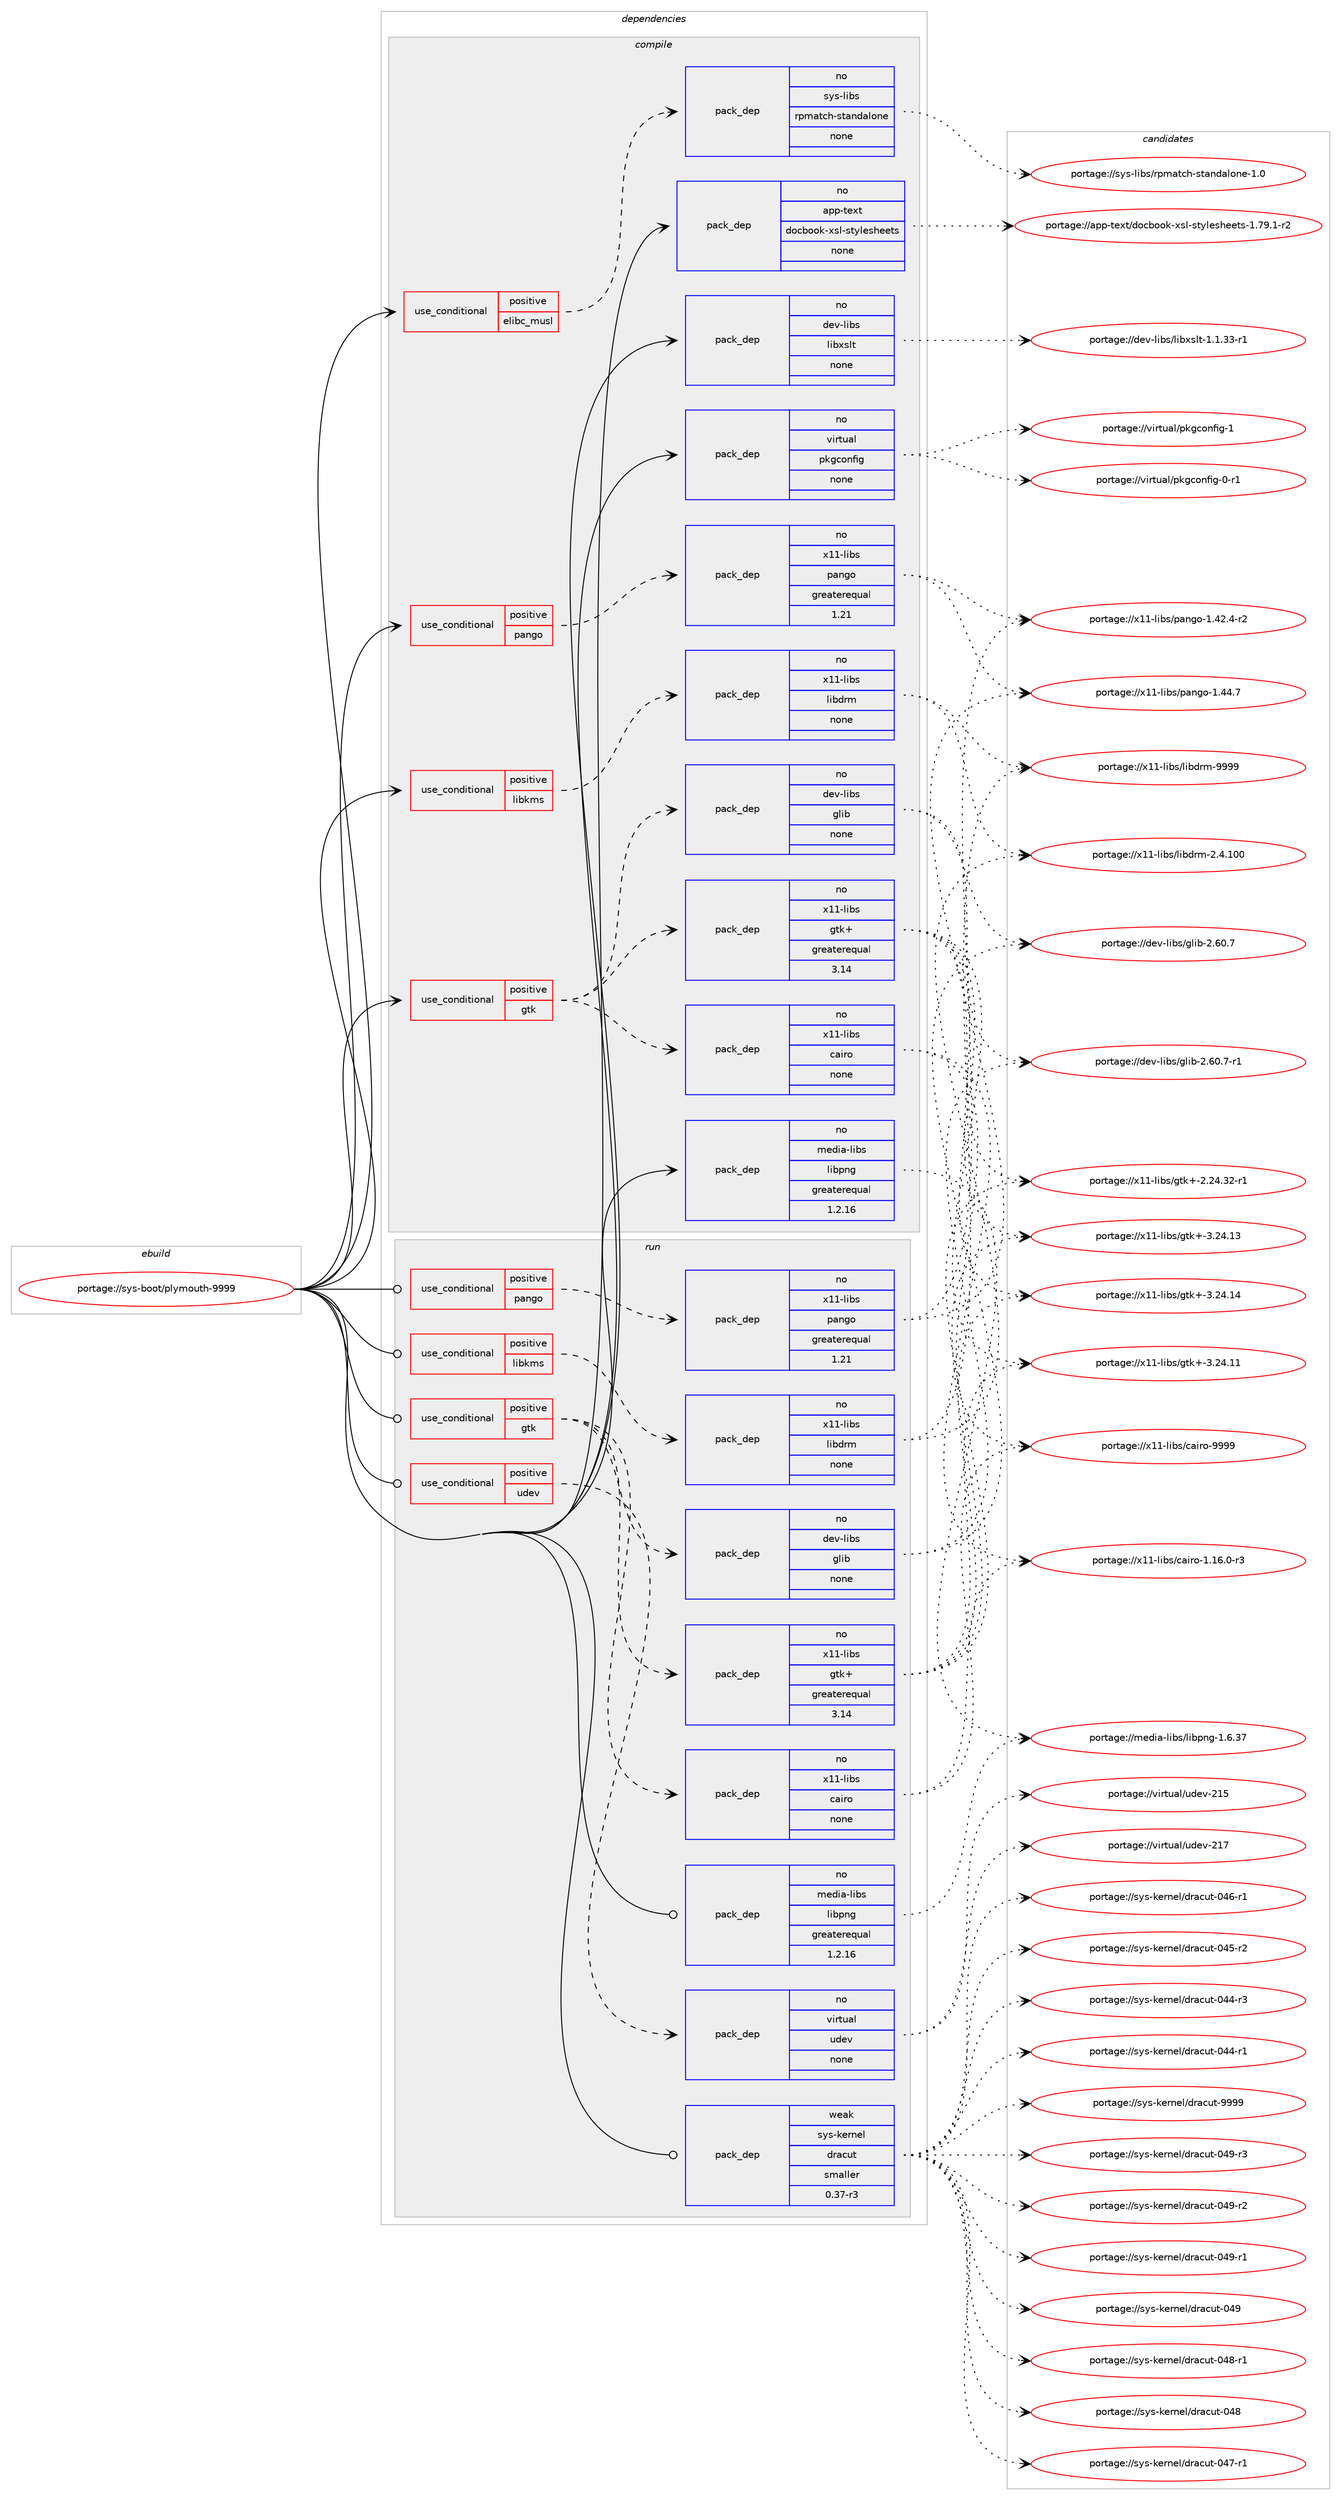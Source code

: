 digraph prolog {

# *************
# Graph options
# *************

newrank=true;
concentrate=true;
compound=true;
graph [rankdir=LR,fontname=Helvetica,fontsize=10,ranksep=1.5];#, ranksep=2.5, nodesep=0.2];
edge  [arrowhead=vee];
node  [fontname=Helvetica,fontsize=10];

# **********
# The ebuild
# **********

subgraph cluster_leftcol {
color=gray;
rank=same;
label=<<i>ebuild</i>>;
id [label="portage://sys-boot/plymouth-9999", color=red, width=4, href="../sys-boot/plymouth-9999.svg"];
}

# ****************
# The dependencies
# ****************

subgraph cluster_midcol {
color=gray;
label=<<i>dependencies</i>>;
subgraph cluster_compile {
fillcolor="#eeeeee";
style=filled;
label=<<i>compile</i>>;
subgraph cond11331 {
dependency55204 [label=<<TABLE BORDER="0" CELLBORDER="1" CELLSPACING="0" CELLPADDING="4"><TR><TD ROWSPAN="3" CELLPADDING="10">use_conditional</TD></TR><TR><TD>positive</TD></TR><TR><TD>elibc_musl</TD></TR></TABLE>>, shape=none, color=red];
subgraph pack42688 {
dependency55205 [label=<<TABLE BORDER="0" CELLBORDER="1" CELLSPACING="0" CELLPADDING="4" WIDTH="220"><TR><TD ROWSPAN="6" CELLPADDING="30">pack_dep</TD></TR><TR><TD WIDTH="110">no</TD></TR><TR><TD>sys-libs</TD></TR><TR><TD>rpmatch-standalone</TD></TR><TR><TD>none</TD></TR><TR><TD></TD></TR></TABLE>>, shape=none, color=blue];
}
dependency55204:e -> dependency55205:w [weight=20,style="dashed",arrowhead="vee"];
}
id:e -> dependency55204:w [weight=20,style="solid",arrowhead="vee"];
subgraph cond11332 {
dependency55206 [label=<<TABLE BORDER="0" CELLBORDER="1" CELLSPACING="0" CELLPADDING="4"><TR><TD ROWSPAN="3" CELLPADDING="10">use_conditional</TD></TR><TR><TD>positive</TD></TR><TR><TD>gtk</TD></TR></TABLE>>, shape=none, color=red];
subgraph pack42689 {
dependency55207 [label=<<TABLE BORDER="0" CELLBORDER="1" CELLSPACING="0" CELLPADDING="4" WIDTH="220"><TR><TD ROWSPAN="6" CELLPADDING="30">pack_dep</TD></TR><TR><TD WIDTH="110">no</TD></TR><TR><TD>dev-libs</TD></TR><TR><TD>glib</TD></TR><TR><TD>none</TD></TR><TR><TD></TD></TR></TABLE>>, shape=none, color=blue];
}
dependency55206:e -> dependency55207:w [weight=20,style="dashed",arrowhead="vee"];
subgraph pack42690 {
dependency55208 [label=<<TABLE BORDER="0" CELLBORDER="1" CELLSPACING="0" CELLPADDING="4" WIDTH="220"><TR><TD ROWSPAN="6" CELLPADDING="30">pack_dep</TD></TR><TR><TD WIDTH="110">no</TD></TR><TR><TD>x11-libs</TD></TR><TR><TD>gtk+</TD></TR><TR><TD>greaterequal</TD></TR><TR><TD>3.14</TD></TR></TABLE>>, shape=none, color=blue];
}
dependency55206:e -> dependency55208:w [weight=20,style="dashed",arrowhead="vee"];
subgraph pack42691 {
dependency55209 [label=<<TABLE BORDER="0" CELLBORDER="1" CELLSPACING="0" CELLPADDING="4" WIDTH="220"><TR><TD ROWSPAN="6" CELLPADDING="30">pack_dep</TD></TR><TR><TD WIDTH="110">no</TD></TR><TR><TD>x11-libs</TD></TR><TR><TD>cairo</TD></TR><TR><TD>none</TD></TR><TR><TD></TD></TR></TABLE>>, shape=none, color=blue];
}
dependency55206:e -> dependency55209:w [weight=20,style="dashed",arrowhead="vee"];
}
id:e -> dependency55206:w [weight=20,style="solid",arrowhead="vee"];
subgraph cond11333 {
dependency55210 [label=<<TABLE BORDER="0" CELLBORDER="1" CELLSPACING="0" CELLPADDING="4"><TR><TD ROWSPAN="3" CELLPADDING="10">use_conditional</TD></TR><TR><TD>positive</TD></TR><TR><TD>libkms</TD></TR></TABLE>>, shape=none, color=red];
subgraph pack42692 {
dependency55211 [label=<<TABLE BORDER="0" CELLBORDER="1" CELLSPACING="0" CELLPADDING="4" WIDTH="220"><TR><TD ROWSPAN="6" CELLPADDING="30">pack_dep</TD></TR><TR><TD WIDTH="110">no</TD></TR><TR><TD>x11-libs</TD></TR><TR><TD>libdrm</TD></TR><TR><TD>none</TD></TR><TR><TD></TD></TR></TABLE>>, shape=none, color=blue];
}
dependency55210:e -> dependency55211:w [weight=20,style="dashed",arrowhead="vee"];
}
id:e -> dependency55210:w [weight=20,style="solid",arrowhead="vee"];
subgraph cond11334 {
dependency55212 [label=<<TABLE BORDER="0" CELLBORDER="1" CELLSPACING="0" CELLPADDING="4"><TR><TD ROWSPAN="3" CELLPADDING="10">use_conditional</TD></TR><TR><TD>positive</TD></TR><TR><TD>pango</TD></TR></TABLE>>, shape=none, color=red];
subgraph pack42693 {
dependency55213 [label=<<TABLE BORDER="0" CELLBORDER="1" CELLSPACING="0" CELLPADDING="4" WIDTH="220"><TR><TD ROWSPAN="6" CELLPADDING="30">pack_dep</TD></TR><TR><TD WIDTH="110">no</TD></TR><TR><TD>x11-libs</TD></TR><TR><TD>pango</TD></TR><TR><TD>greaterequal</TD></TR><TR><TD>1.21</TD></TR></TABLE>>, shape=none, color=blue];
}
dependency55212:e -> dependency55213:w [weight=20,style="dashed",arrowhead="vee"];
}
id:e -> dependency55212:w [weight=20,style="solid",arrowhead="vee"];
subgraph pack42694 {
dependency55214 [label=<<TABLE BORDER="0" CELLBORDER="1" CELLSPACING="0" CELLPADDING="4" WIDTH="220"><TR><TD ROWSPAN="6" CELLPADDING="30">pack_dep</TD></TR><TR><TD WIDTH="110">no</TD></TR><TR><TD>app-text</TD></TR><TR><TD>docbook-xsl-stylesheets</TD></TR><TR><TD>none</TD></TR><TR><TD></TD></TR></TABLE>>, shape=none, color=blue];
}
id:e -> dependency55214:w [weight=20,style="solid",arrowhead="vee"];
subgraph pack42695 {
dependency55215 [label=<<TABLE BORDER="0" CELLBORDER="1" CELLSPACING="0" CELLPADDING="4" WIDTH="220"><TR><TD ROWSPAN="6" CELLPADDING="30">pack_dep</TD></TR><TR><TD WIDTH="110">no</TD></TR><TR><TD>dev-libs</TD></TR><TR><TD>libxslt</TD></TR><TR><TD>none</TD></TR><TR><TD></TD></TR></TABLE>>, shape=none, color=blue];
}
id:e -> dependency55215:w [weight=20,style="solid",arrowhead="vee"];
subgraph pack42696 {
dependency55216 [label=<<TABLE BORDER="0" CELLBORDER="1" CELLSPACING="0" CELLPADDING="4" WIDTH="220"><TR><TD ROWSPAN="6" CELLPADDING="30">pack_dep</TD></TR><TR><TD WIDTH="110">no</TD></TR><TR><TD>media-libs</TD></TR><TR><TD>libpng</TD></TR><TR><TD>greaterequal</TD></TR><TR><TD>1.2.16</TD></TR></TABLE>>, shape=none, color=blue];
}
id:e -> dependency55216:w [weight=20,style="solid",arrowhead="vee"];
subgraph pack42697 {
dependency55217 [label=<<TABLE BORDER="0" CELLBORDER="1" CELLSPACING="0" CELLPADDING="4" WIDTH="220"><TR><TD ROWSPAN="6" CELLPADDING="30">pack_dep</TD></TR><TR><TD WIDTH="110">no</TD></TR><TR><TD>virtual</TD></TR><TR><TD>pkgconfig</TD></TR><TR><TD>none</TD></TR><TR><TD></TD></TR></TABLE>>, shape=none, color=blue];
}
id:e -> dependency55217:w [weight=20,style="solid",arrowhead="vee"];
}
subgraph cluster_compileandrun {
fillcolor="#eeeeee";
style=filled;
label=<<i>compile and run</i>>;
}
subgraph cluster_run {
fillcolor="#eeeeee";
style=filled;
label=<<i>run</i>>;
subgraph cond11335 {
dependency55218 [label=<<TABLE BORDER="0" CELLBORDER="1" CELLSPACING="0" CELLPADDING="4"><TR><TD ROWSPAN="3" CELLPADDING="10">use_conditional</TD></TR><TR><TD>positive</TD></TR><TR><TD>gtk</TD></TR></TABLE>>, shape=none, color=red];
subgraph pack42698 {
dependency55219 [label=<<TABLE BORDER="0" CELLBORDER="1" CELLSPACING="0" CELLPADDING="4" WIDTH="220"><TR><TD ROWSPAN="6" CELLPADDING="30">pack_dep</TD></TR><TR><TD WIDTH="110">no</TD></TR><TR><TD>dev-libs</TD></TR><TR><TD>glib</TD></TR><TR><TD>none</TD></TR><TR><TD></TD></TR></TABLE>>, shape=none, color=blue];
}
dependency55218:e -> dependency55219:w [weight=20,style="dashed",arrowhead="vee"];
subgraph pack42699 {
dependency55220 [label=<<TABLE BORDER="0" CELLBORDER="1" CELLSPACING="0" CELLPADDING="4" WIDTH="220"><TR><TD ROWSPAN="6" CELLPADDING="30">pack_dep</TD></TR><TR><TD WIDTH="110">no</TD></TR><TR><TD>x11-libs</TD></TR><TR><TD>gtk+</TD></TR><TR><TD>greaterequal</TD></TR><TR><TD>3.14</TD></TR></TABLE>>, shape=none, color=blue];
}
dependency55218:e -> dependency55220:w [weight=20,style="dashed",arrowhead="vee"];
subgraph pack42700 {
dependency55221 [label=<<TABLE BORDER="0" CELLBORDER="1" CELLSPACING="0" CELLPADDING="4" WIDTH="220"><TR><TD ROWSPAN="6" CELLPADDING="30">pack_dep</TD></TR><TR><TD WIDTH="110">no</TD></TR><TR><TD>x11-libs</TD></TR><TR><TD>cairo</TD></TR><TR><TD>none</TD></TR><TR><TD></TD></TR></TABLE>>, shape=none, color=blue];
}
dependency55218:e -> dependency55221:w [weight=20,style="dashed",arrowhead="vee"];
}
id:e -> dependency55218:w [weight=20,style="solid",arrowhead="odot"];
subgraph cond11336 {
dependency55222 [label=<<TABLE BORDER="0" CELLBORDER="1" CELLSPACING="0" CELLPADDING="4"><TR><TD ROWSPAN="3" CELLPADDING="10">use_conditional</TD></TR><TR><TD>positive</TD></TR><TR><TD>libkms</TD></TR></TABLE>>, shape=none, color=red];
subgraph pack42701 {
dependency55223 [label=<<TABLE BORDER="0" CELLBORDER="1" CELLSPACING="0" CELLPADDING="4" WIDTH="220"><TR><TD ROWSPAN="6" CELLPADDING="30">pack_dep</TD></TR><TR><TD WIDTH="110">no</TD></TR><TR><TD>x11-libs</TD></TR><TR><TD>libdrm</TD></TR><TR><TD>none</TD></TR><TR><TD></TD></TR></TABLE>>, shape=none, color=blue];
}
dependency55222:e -> dependency55223:w [weight=20,style="dashed",arrowhead="vee"];
}
id:e -> dependency55222:w [weight=20,style="solid",arrowhead="odot"];
subgraph cond11337 {
dependency55224 [label=<<TABLE BORDER="0" CELLBORDER="1" CELLSPACING="0" CELLPADDING="4"><TR><TD ROWSPAN="3" CELLPADDING="10">use_conditional</TD></TR><TR><TD>positive</TD></TR><TR><TD>pango</TD></TR></TABLE>>, shape=none, color=red];
subgraph pack42702 {
dependency55225 [label=<<TABLE BORDER="0" CELLBORDER="1" CELLSPACING="0" CELLPADDING="4" WIDTH="220"><TR><TD ROWSPAN="6" CELLPADDING="30">pack_dep</TD></TR><TR><TD WIDTH="110">no</TD></TR><TR><TD>x11-libs</TD></TR><TR><TD>pango</TD></TR><TR><TD>greaterequal</TD></TR><TR><TD>1.21</TD></TR></TABLE>>, shape=none, color=blue];
}
dependency55224:e -> dependency55225:w [weight=20,style="dashed",arrowhead="vee"];
}
id:e -> dependency55224:w [weight=20,style="solid",arrowhead="odot"];
subgraph cond11338 {
dependency55226 [label=<<TABLE BORDER="0" CELLBORDER="1" CELLSPACING="0" CELLPADDING="4"><TR><TD ROWSPAN="3" CELLPADDING="10">use_conditional</TD></TR><TR><TD>positive</TD></TR><TR><TD>udev</TD></TR></TABLE>>, shape=none, color=red];
subgraph pack42703 {
dependency55227 [label=<<TABLE BORDER="0" CELLBORDER="1" CELLSPACING="0" CELLPADDING="4" WIDTH="220"><TR><TD ROWSPAN="6" CELLPADDING="30">pack_dep</TD></TR><TR><TD WIDTH="110">no</TD></TR><TR><TD>virtual</TD></TR><TR><TD>udev</TD></TR><TR><TD>none</TD></TR><TR><TD></TD></TR></TABLE>>, shape=none, color=blue];
}
dependency55226:e -> dependency55227:w [weight=20,style="dashed",arrowhead="vee"];
}
id:e -> dependency55226:w [weight=20,style="solid",arrowhead="odot"];
subgraph pack42704 {
dependency55228 [label=<<TABLE BORDER="0" CELLBORDER="1" CELLSPACING="0" CELLPADDING="4" WIDTH="220"><TR><TD ROWSPAN="6" CELLPADDING="30">pack_dep</TD></TR><TR><TD WIDTH="110">no</TD></TR><TR><TD>media-libs</TD></TR><TR><TD>libpng</TD></TR><TR><TD>greaterequal</TD></TR><TR><TD>1.2.16</TD></TR></TABLE>>, shape=none, color=blue];
}
id:e -> dependency55228:w [weight=20,style="solid",arrowhead="odot"];
subgraph pack42705 {
dependency55229 [label=<<TABLE BORDER="0" CELLBORDER="1" CELLSPACING="0" CELLPADDING="4" WIDTH="220"><TR><TD ROWSPAN="6" CELLPADDING="30">pack_dep</TD></TR><TR><TD WIDTH="110">weak</TD></TR><TR><TD>sys-kernel</TD></TR><TR><TD>dracut</TD></TR><TR><TD>smaller</TD></TR><TR><TD>0.37-r3</TD></TR></TABLE>>, shape=none, color=blue];
}
id:e -> dependency55229:w [weight=20,style="solid",arrowhead="odot"];
}
}

# **************
# The candidates
# **************

subgraph cluster_choices {
rank=same;
color=gray;
label=<<i>candidates</i>>;

subgraph choice42688 {
color=black;
nodesep=1;
choice115121115451081059811547114112109971169910445115116971101009710811111010145494648 [label="portage://sys-libs/rpmatch-standalone-1.0", color=red, width=4,href="../sys-libs/rpmatch-standalone-1.0.svg"];
dependency55205:e -> choice115121115451081059811547114112109971169910445115116971101009710811111010145494648:w [style=dotted,weight="100"];
}
subgraph choice42689 {
color=black;
nodesep=1;
choice10010111845108105981154710310810598455046544846554511449 [label="portage://dev-libs/glib-2.60.7-r1", color=red, width=4,href="../dev-libs/glib-2.60.7-r1.svg"];
choice1001011184510810598115471031081059845504654484655 [label="portage://dev-libs/glib-2.60.7", color=red, width=4,href="../dev-libs/glib-2.60.7.svg"];
dependency55207:e -> choice10010111845108105981154710310810598455046544846554511449:w [style=dotted,weight="100"];
dependency55207:e -> choice1001011184510810598115471031081059845504654484655:w [style=dotted,weight="100"];
}
subgraph choice42690 {
color=black;
nodesep=1;
choice1204949451081059811547103116107434551465052464952 [label="portage://x11-libs/gtk+-3.24.14", color=red, width=4,href="../x11-libs/gtk+-3.24.14.svg"];
choice1204949451081059811547103116107434551465052464951 [label="portage://x11-libs/gtk+-3.24.13", color=red, width=4,href="../x11-libs/gtk+-3.24.13.svg"];
choice1204949451081059811547103116107434551465052464949 [label="portage://x11-libs/gtk+-3.24.11", color=red, width=4,href="../x11-libs/gtk+-3.24.11.svg"];
choice12049494510810598115471031161074345504650524651504511449 [label="portage://x11-libs/gtk+-2.24.32-r1", color=red, width=4,href="../x11-libs/gtk+-2.24.32-r1.svg"];
dependency55208:e -> choice1204949451081059811547103116107434551465052464952:w [style=dotted,weight="100"];
dependency55208:e -> choice1204949451081059811547103116107434551465052464951:w [style=dotted,weight="100"];
dependency55208:e -> choice1204949451081059811547103116107434551465052464949:w [style=dotted,weight="100"];
dependency55208:e -> choice12049494510810598115471031161074345504650524651504511449:w [style=dotted,weight="100"];
}
subgraph choice42691 {
color=black;
nodesep=1;
choice120494945108105981154799971051141114557575757 [label="portage://x11-libs/cairo-9999", color=red, width=4,href="../x11-libs/cairo-9999.svg"];
choice12049494510810598115479997105114111454946495446484511451 [label="portage://x11-libs/cairo-1.16.0-r3", color=red, width=4,href="../x11-libs/cairo-1.16.0-r3.svg"];
dependency55209:e -> choice120494945108105981154799971051141114557575757:w [style=dotted,weight="100"];
dependency55209:e -> choice12049494510810598115479997105114111454946495446484511451:w [style=dotted,weight="100"];
}
subgraph choice42692 {
color=black;
nodesep=1;
choice1204949451081059811547108105981001141094557575757 [label="portage://x11-libs/libdrm-9999", color=red, width=4,href="../x11-libs/libdrm-9999.svg"];
choice1204949451081059811547108105981001141094550465246494848 [label="portage://x11-libs/libdrm-2.4.100", color=red, width=4,href="../x11-libs/libdrm-2.4.100.svg"];
dependency55211:e -> choice1204949451081059811547108105981001141094557575757:w [style=dotted,weight="100"];
dependency55211:e -> choice1204949451081059811547108105981001141094550465246494848:w [style=dotted,weight="100"];
}
subgraph choice42693 {
color=black;
nodesep=1;
choice12049494510810598115471129711010311145494652524655 [label="portage://x11-libs/pango-1.44.7", color=red, width=4,href="../x11-libs/pango-1.44.7.svg"];
choice120494945108105981154711297110103111454946525046524511450 [label="portage://x11-libs/pango-1.42.4-r2", color=red, width=4,href="../x11-libs/pango-1.42.4-r2.svg"];
dependency55213:e -> choice12049494510810598115471129711010311145494652524655:w [style=dotted,weight="100"];
dependency55213:e -> choice120494945108105981154711297110103111454946525046524511450:w [style=dotted,weight="100"];
}
subgraph choice42694 {
color=black;
nodesep=1;
choice97112112451161011201164710011199981111111074512011510845115116121108101115104101101116115454946555746494511450 [label="portage://app-text/docbook-xsl-stylesheets-1.79.1-r2", color=red, width=4,href="../app-text/docbook-xsl-stylesheets-1.79.1-r2.svg"];
dependency55214:e -> choice97112112451161011201164710011199981111111074512011510845115116121108101115104101101116115454946555746494511450:w [style=dotted,weight="100"];
}
subgraph choice42695 {
color=black;
nodesep=1;
choice10010111845108105981154710810598120115108116454946494651514511449 [label="portage://dev-libs/libxslt-1.1.33-r1", color=red, width=4,href="../dev-libs/libxslt-1.1.33-r1.svg"];
dependency55215:e -> choice10010111845108105981154710810598120115108116454946494651514511449:w [style=dotted,weight="100"];
}
subgraph choice42696 {
color=black;
nodesep=1;
choice109101100105974510810598115471081059811211010345494654465155 [label="portage://media-libs/libpng-1.6.37", color=red, width=4,href="../media-libs/libpng-1.6.37.svg"];
dependency55216:e -> choice109101100105974510810598115471081059811211010345494654465155:w [style=dotted,weight="100"];
}
subgraph choice42697 {
color=black;
nodesep=1;
choice1181051141161179710847112107103991111101021051034549 [label="portage://virtual/pkgconfig-1", color=red, width=4,href="../virtual/pkgconfig-1.svg"];
choice11810511411611797108471121071039911111010210510345484511449 [label="portage://virtual/pkgconfig-0-r1", color=red, width=4,href="../virtual/pkgconfig-0-r1.svg"];
dependency55217:e -> choice1181051141161179710847112107103991111101021051034549:w [style=dotted,weight="100"];
dependency55217:e -> choice11810511411611797108471121071039911111010210510345484511449:w [style=dotted,weight="100"];
}
subgraph choice42698 {
color=black;
nodesep=1;
choice10010111845108105981154710310810598455046544846554511449 [label="portage://dev-libs/glib-2.60.7-r1", color=red, width=4,href="../dev-libs/glib-2.60.7-r1.svg"];
choice1001011184510810598115471031081059845504654484655 [label="portage://dev-libs/glib-2.60.7", color=red, width=4,href="../dev-libs/glib-2.60.7.svg"];
dependency55219:e -> choice10010111845108105981154710310810598455046544846554511449:w [style=dotted,weight="100"];
dependency55219:e -> choice1001011184510810598115471031081059845504654484655:w [style=dotted,weight="100"];
}
subgraph choice42699 {
color=black;
nodesep=1;
choice1204949451081059811547103116107434551465052464952 [label="portage://x11-libs/gtk+-3.24.14", color=red, width=4,href="../x11-libs/gtk+-3.24.14.svg"];
choice1204949451081059811547103116107434551465052464951 [label="portage://x11-libs/gtk+-3.24.13", color=red, width=4,href="../x11-libs/gtk+-3.24.13.svg"];
choice1204949451081059811547103116107434551465052464949 [label="portage://x11-libs/gtk+-3.24.11", color=red, width=4,href="../x11-libs/gtk+-3.24.11.svg"];
choice12049494510810598115471031161074345504650524651504511449 [label="portage://x11-libs/gtk+-2.24.32-r1", color=red, width=4,href="../x11-libs/gtk+-2.24.32-r1.svg"];
dependency55220:e -> choice1204949451081059811547103116107434551465052464952:w [style=dotted,weight="100"];
dependency55220:e -> choice1204949451081059811547103116107434551465052464951:w [style=dotted,weight="100"];
dependency55220:e -> choice1204949451081059811547103116107434551465052464949:w [style=dotted,weight="100"];
dependency55220:e -> choice12049494510810598115471031161074345504650524651504511449:w [style=dotted,weight="100"];
}
subgraph choice42700 {
color=black;
nodesep=1;
choice120494945108105981154799971051141114557575757 [label="portage://x11-libs/cairo-9999", color=red, width=4,href="../x11-libs/cairo-9999.svg"];
choice12049494510810598115479997105114111454946495446484511451 [label="portage://x11-libs/cairo-1.16.0-r3", color=red, width=4,href="../x11-libs/cairo-1.16.0-r3.svg"];
dependency55221:e -> choice120494945108105981154799971051141114557575757:w [style=dotted,weight="100"];
dependency55221:e -> choice12049494510810598115479997105114111454946495446484511451:w [style=dotted,weight="100"];
}
subgraph choice42701 {
color=black;
nodesep=1;
choice1204949451081059811547108105981001141094557575757 [label="portage://x11-libs/libdrm-9999", color=red, width=4,href="../x11-libs/libdrm-9999.svg"];
choice1204949451081059811547108105981001141094550465246494848 [label="portage://x11-libs/libdrm-2.4.100", color=red, width=4,href="../x11-libs/libdrm-2.4.100.svg"];
dependency55223:e -> choice1204949451081059811547108105981001141094557575757:w [style=dotted,weight="100"];
dependency55223:e -> choice1204949451081059811547108105981001141094550465246494848:w [style=dotted,weight="100"];
}
subgraph choice42702 {
color=black;
nodesep=1;
choice12049494510810598115471129711010311145494652524655 [label="portage://x11-libs/pango-1.44.7", color=red, width=4,href="../x11-libs/pango-1.44.7.svg"];
choice120494945108105981154711297110103111454946525046524511450 [label="portage://x11-libs/pango-1.42.4-r2", color=red, width=4,href="../x11-libs/pango-1.42.4-r2.svg"];
dependency55225:e -> choice12049494510810598115471129711010311145494652524655:w [style=dotted,weight="100"];
dependency55225:e -> choice120494945108105981154711297110103111454946525046524511450:w [style=dotted,weight="100"];
}
subgraph choice42703 {
color=black;
nodesep=1;
choice118105114116117971084711710010111845504955 [label="portage://virtual/udev-217", color=red, width=4,href="../virtual/udev-217.svg"];
choice118105114116117971084711710010111845504953 [label="portage://virtual/udev-215", color=red, width=4,href="../virtual/udev-215.svg"];
dependency55227:e -> choice118105114116117971084711710010111845504955:w [style=dotted,weight="100"];
dependency55227:e -> choice118105114116117971084711710010111845504953:w [style=dotted,weight="100"];
}
subgraph choice42704 {
color=black;
nodesep=1;
choice109101100105974510810598115471081059811211010345494654465155 [label="portage://media-libs/libpng-1.6.37", color=red, width=4,href="../media-libs/libpng-1.6.37.svg"];
dependency55228:e -> choice109101100105974510810598115471081059811211010345494654465155:w [style=dotted,weight="100"];
}
subgraph choice42705 {
color=black;
nodesep=1;
choice115121115451071011141101011084710011497991171164557575757 [label="portage://sys-kernel/dracut-9999", color=red, width=4,href="../sys-kernel/dracut-9999.svg"];
choice11512111545107101114110101108471001149799117116454852574511451 [label="portage://sys-kernel/dracut-049-r3", color=red, width=4,href="../sys-kernel/dracut-049-r3.svg"];
choice11512111545107101114110101108471001149799117116454852574511450 [label="portage://sys-kernel/dracut-049-r2", color=red, width=4,href="../sys-kernel/dracut-049-r2.svg"];
choice11512111545107101114110101108471001149799117116454852574511449 [label="portage://sys-kernel/dracut-049-r1", color=red, width=4,href="../sys-kernel/dracut-049-r1.svg"];
choice1151211154510710111411010110847100114979911711645485257 [label="portage://sys-kernel/dracut-049", color=red, width=4,href="../sys-kernel/dracut-049.svg"];
choice11512111545107101114110101108471001149799117116454852564511449 [label="portage://sys-kernel/dracut-048-r1", color=red, width=4,href="../sys-kernel/dracut-048-r1.svg"];
choice1151211154510710111411010110847100114979911711645485256 [label="portage://sys-kernel/dracut-048", color=red, width=4,href="../sys-kernel/dracut-048.svg"];
choice11512111545107101114110101108471001149799117116454852554511449 [label="portage://sys-kernel/dracut-047-r1", color=red, width=4,href="../sys-kernel/dracut-047-r1.svg"];
choice11512111545107101114110101108471001149799117116454852544511449 [label="portage://sys-kernel/dracut-046-r1", color=red, width=4,href="../sys-kernel/dracut-046-r1.svg"];
choice11512111545107101114110101108471001149799117116454852534511450 [label="portage://sys-kernel/dracut-045-r2", color=red, width=4,href="../sys-kernel/dracut-045-r2.svg"];
choice11512111545107101114110101108471001149799117116454852524511451 [label="portage://sys-kernel/dracut-044-r3", color=red, width=4,href="../sys-kernel/dracut-044-r3.svg"];
choice11512111545107101114110101108471001149799117116454852524511449 [label="portage://sys-kernel/dracut-044-r1", color=red, width=4,href="../sys-kernel/dracut-044-r1.svg"];
dependency55229:e -> choice115121115451071011141101011084710011497991171164557575757:w [style=dotted,weight="100"];
dependency55229:e -> choice11512111545107101114110101108471001149799117116454852574511451:w [style=dotted,weight="100"];
dependency55229:e -> choice11512111545107101114110101108471001149799117116454852574511450:w [style=dotted,weight="100"];
dependency55229:e -> choice11512111545107101114110101108471001149799117116454852574511449:w [style=dotted,weight="100"];
dependency55229:e -> choice1151211154510710111411010110847100114979911711645485257:w [style=dotted,weight="100"];
dependency55229:e -> choice11512111545107101114110101108471001149799117116454852564511449:w [style=dotted,weight="100"];
dependency55229:e -> choice1151211154510710111411010110847100114979911711645485256:w [style=dotted,weight="100"];
dependency55229:e -> choice11512111545107101114110101108471001149799117116454852554511449:w [style=dotted,weight="100"];
dependency55229:e -> choice11512111545107101114110101108471001149799117116454852544511449:w [style=dotted,weight="100"];
dependency55229:e -> choice11512111545107101114110101108471001149799117116454852534511450:w [style=dotted,weight="100"];
dependency55229:e -> choice11512111545107101114110101108471001149799117116454852524511451:w [style=dotted,weight="100"];
dependency55229:e -> choice11512111545107101114110101108471001149799117116454852524511449:w [style=dotted,weight="100"];
}
}

}
